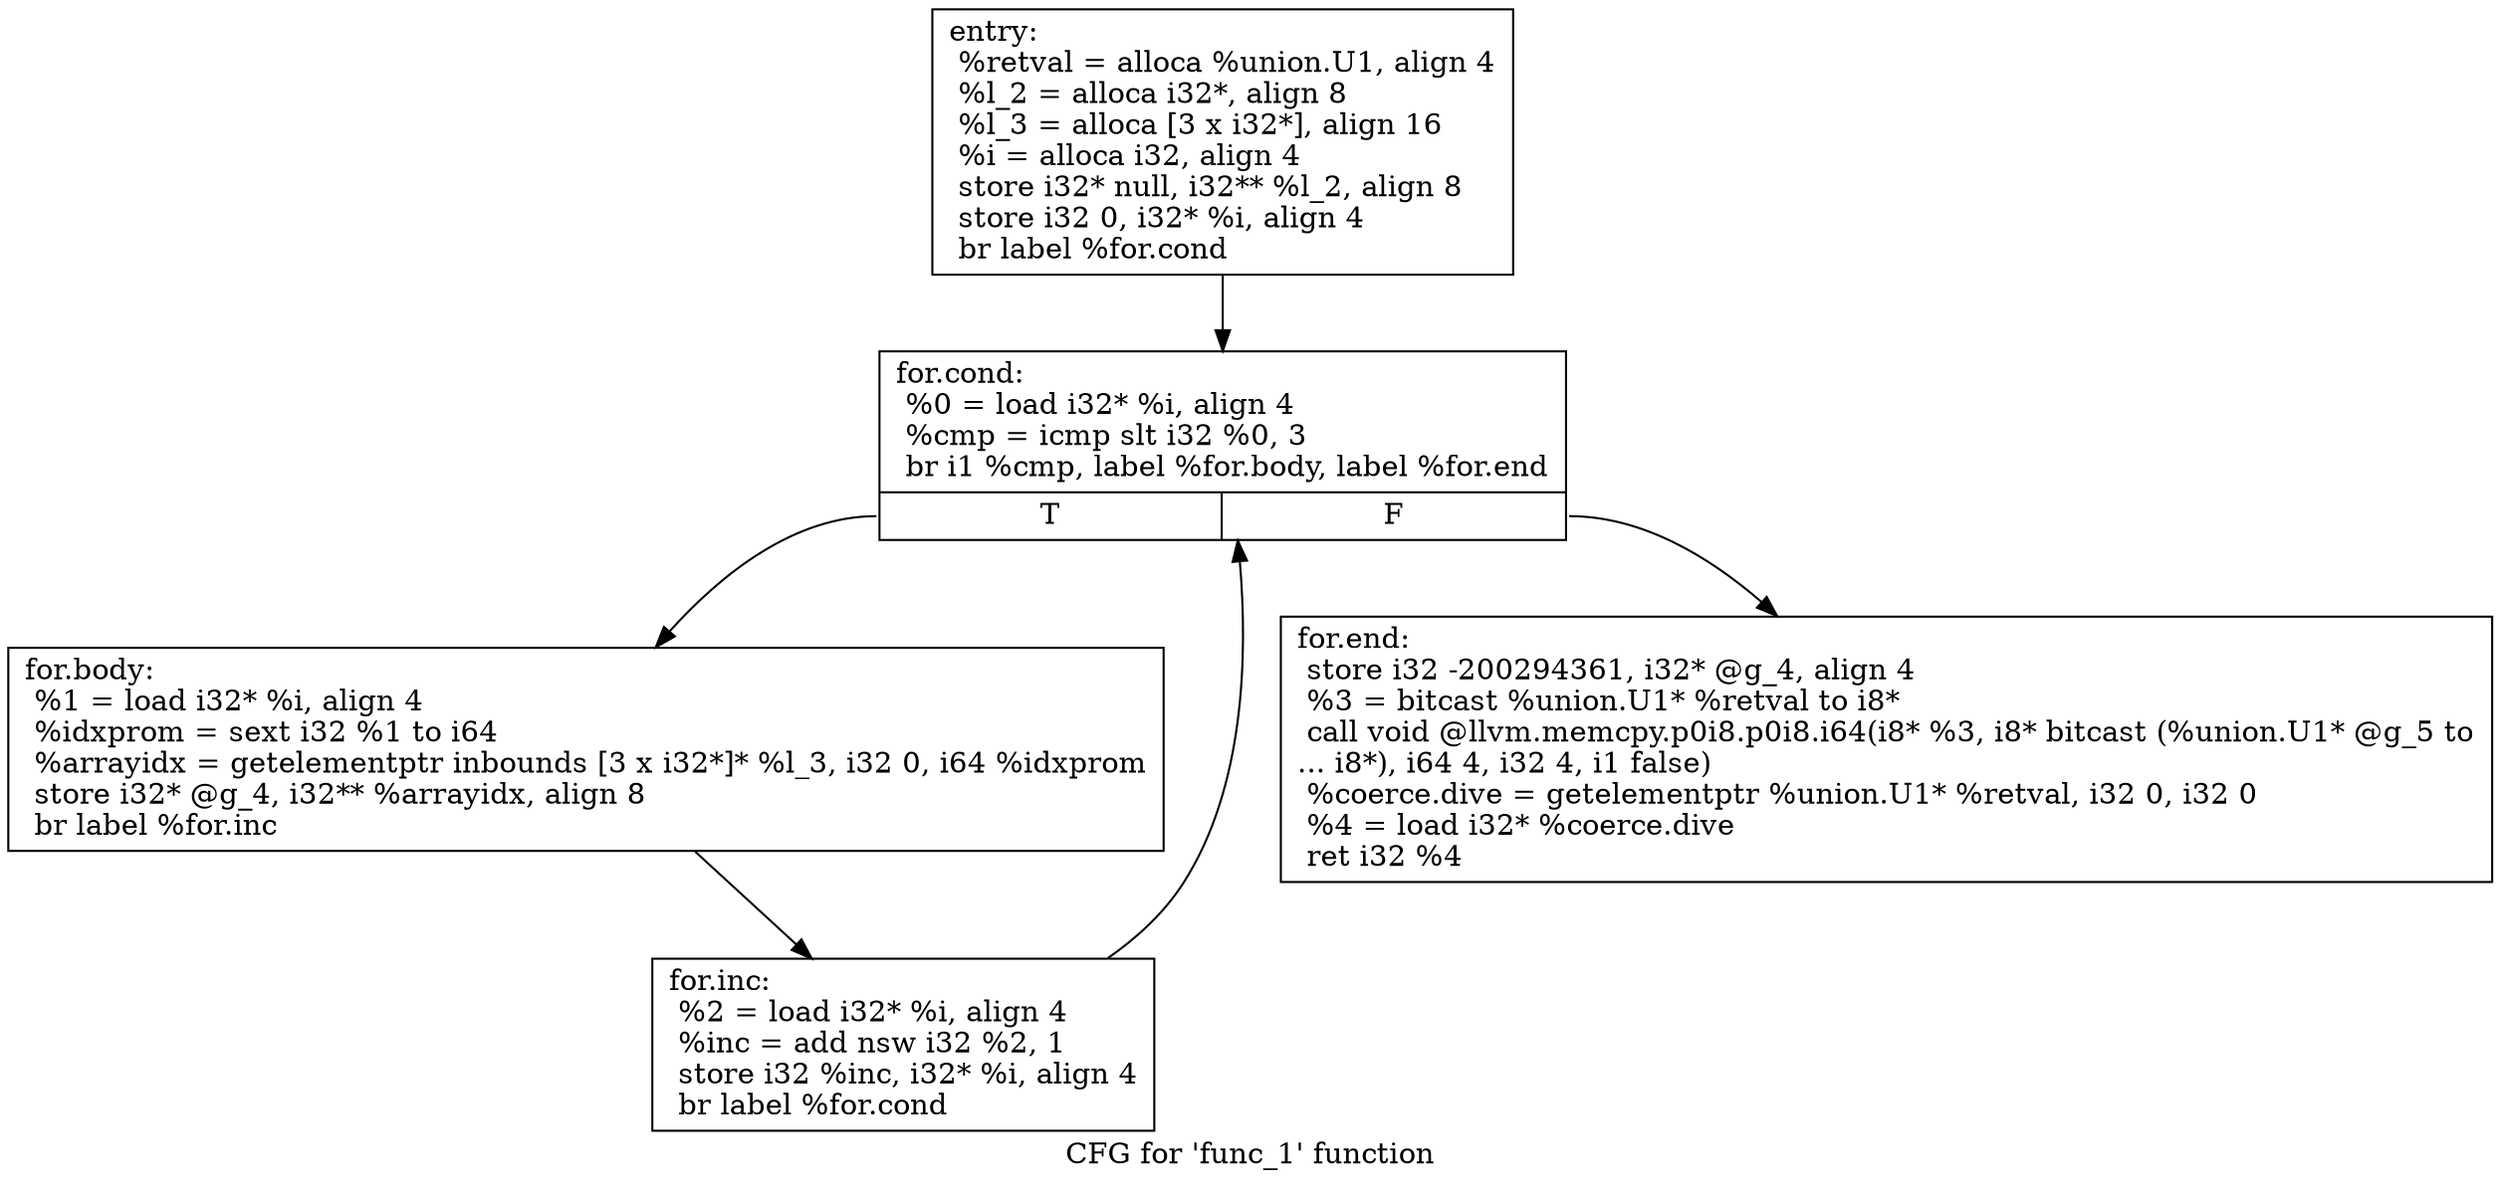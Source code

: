 digraph "CFG for 'func_1' function" {
	label="CFG for 'func_1' function";

	Node0xb40dd20 [shape=record,label="{entry:\l  %retval = alloca %union.U1, align 4\l  %l_2 = alloca i32*, align 8\l  %l_3 = alloca [3 x i32*], align 16\l  %i = alloca i32, align 4\l  store i32* null, i32** %l_2, align 8\l  store i32 0, i32* %i, align 4\l  br label %for.cond\l}"];
	Node0xb40dd20 -> Node0xb40dd50;
	Node0xb40dd50 [shape=record,label="{for.cond:                                         \l  %0 = load i32* %i, align 4\l  %cmp = icmp slt i32 %0, 3\l  br i1 %cmp, label %for.body, label %for.end\l|{<s0>T|<s1>F}}"];
	Node0xb40dd50:s0 -> Node0xb40dd80;
	Node0xb40dd50:s1 -> Node0xb40e070;
	Node0xb40dd80 [shape=record,label="{for.body:                                         \l  %1 = load i32* %i, align 4\l  %idxprom = sext i32 %1 to i64\l  %arrayidx = getelementptr inbounds [3 x i32*]* %l_3, i32 0, i64 %idxprom\l  store i32* @g_4, i32** %arrayidx, align 8\l  br label %for.inc\l}"];
	Node0xb40dd80 -> Node0xb40ddb0;
	Node0xb40ddb0 [shape=record,label="{for.inc:                                          \l  %2 = load i32* %i, align 4\l  %inc = add nsw i32 %2, 1\l  store i32 %inc, i32* %i, align 4\l  br label %for.cond\l}"];
	Node0xb40ddb0 -> Node0xb40dd50;
	Node0xb40e070 [shape=record,label="{for.end:                                          \l  store i32 -200294361, i32* @g_4, align 4\l  %3 = bitcast %union.U1* %retval to i8*\l  call void @llvm.memcpy.p0i8.p0i8.i64(i8* %3, i8* bitcast (%union.U1* @g_5 to\l... i8*), i64 4, i32 4, i1 false)\l  %coerce.dive = getelementptr %union.U1* %retval, i32 0, i32 0\l  %4 = load i32* %coerce.dive\l  ret i32 %4\l}"];
}

